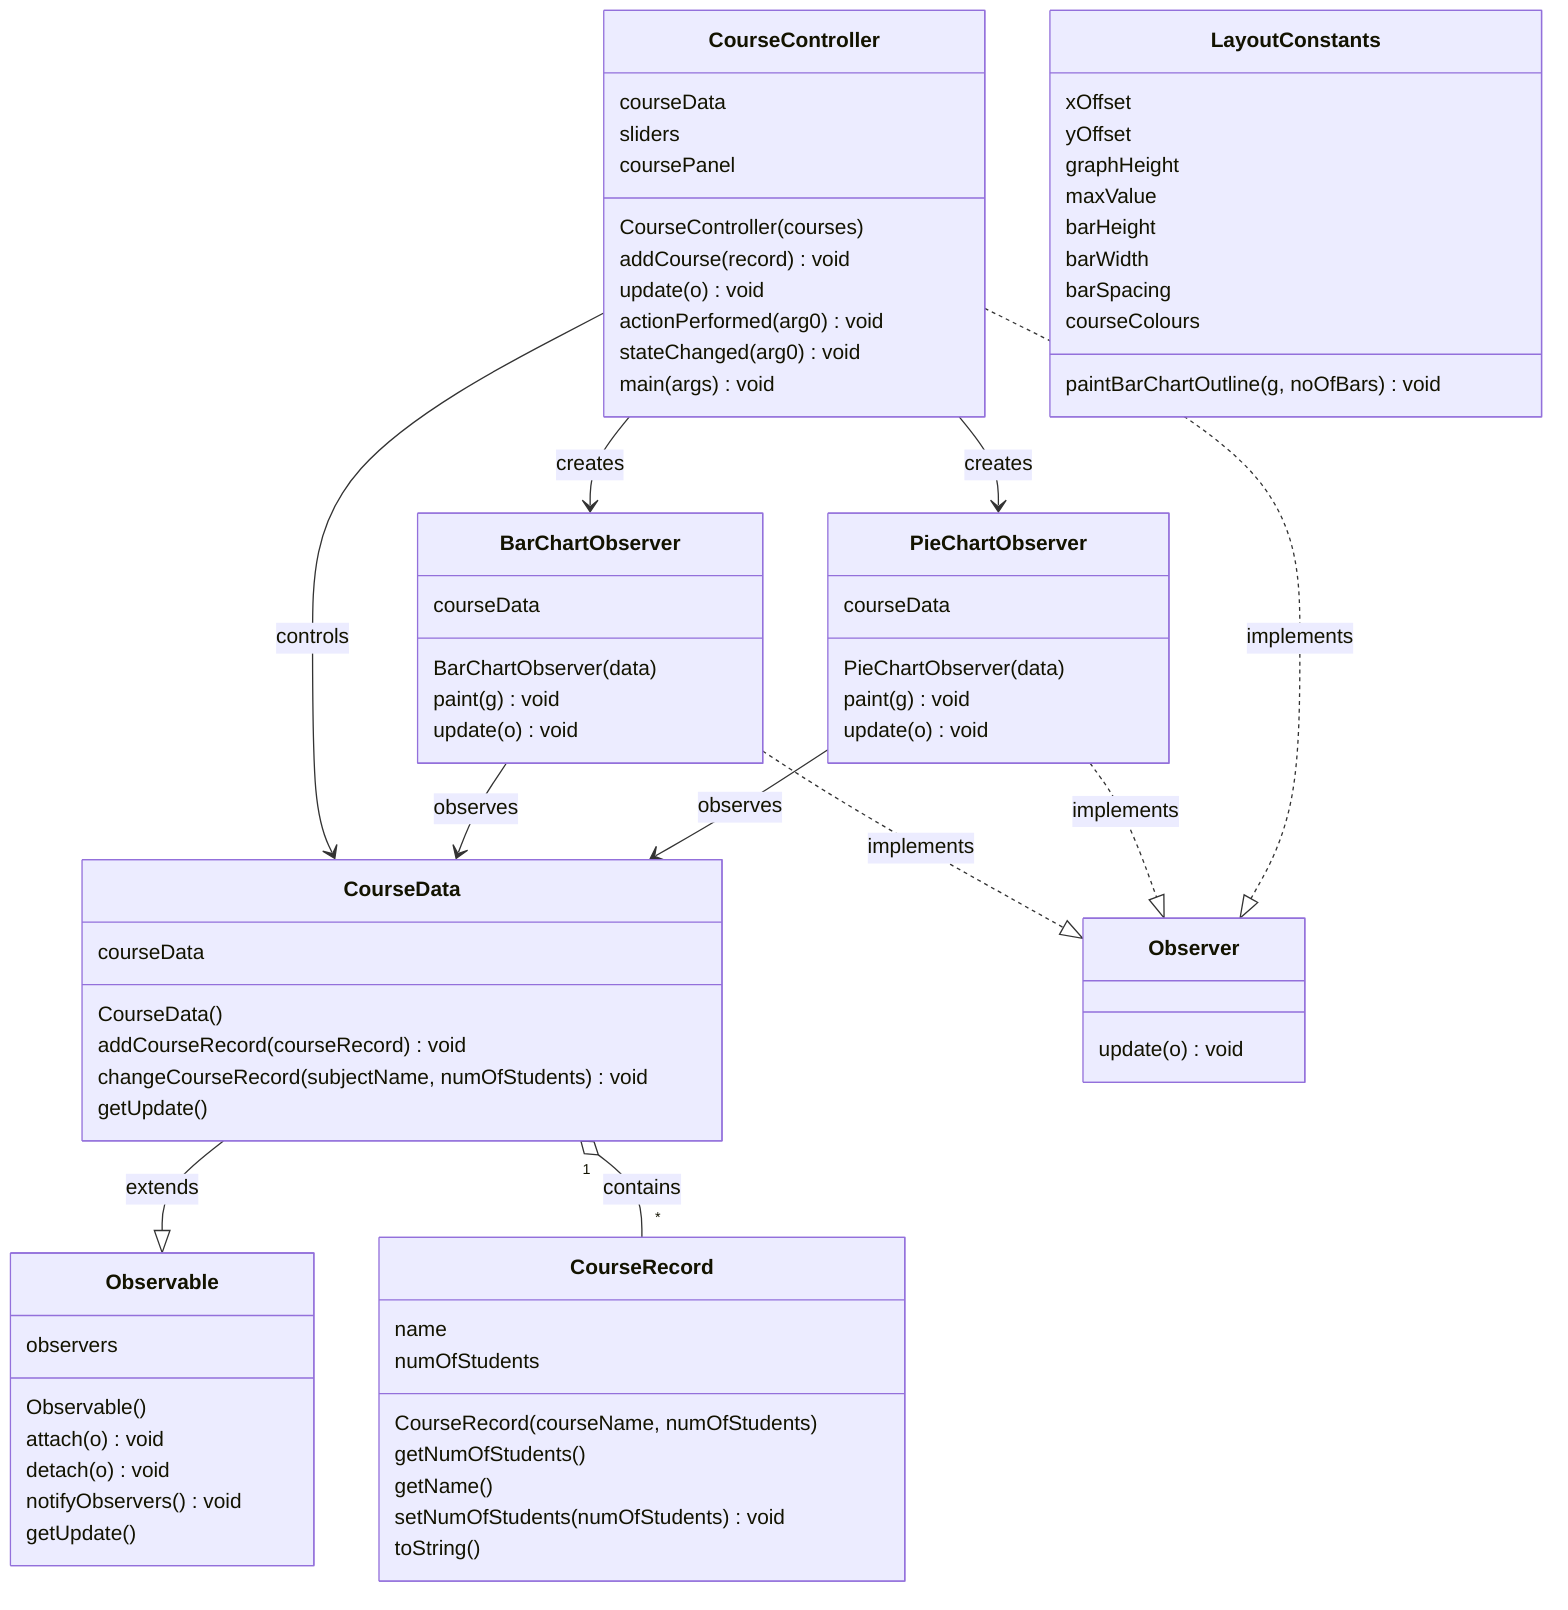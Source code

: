 classDiagram
  class BarChartObserver {
    courseData
    BarChartObserver(data)
    paint(g) void 
    update(o) void
  }

  class PieChartObserver {
    courseData
    PieChartObserver(data)
    paint(g) void 
    update(o) void
  }

  class CourseController {
    courseData
    sliders
    coursePanel
    CourseController(courses)
    addCourse(record) void
    update(o) void
    actionPerformed(arg0) void
    stateChanged(arg0) void
    main(args) void
  }

  class CourseData {
    courseData
    CourseData()
    addCourseRecord(courseRecord) void
    changeCourseRecord(subjectName, numOfStudents) void
    getUpdate() 
  }

  class CourseRecord {
    name
    numOfStudents
    CourseRecord(courseName, numOfStudents)
    getNumOfStudents() 
    getName() 
    setNumOfStudents(numOfStudents) void
    toString() 
  }

  class LayoutConstants {
    xOffset 
    yOffset 
    graphHeight 
    maxValue 
    barHeight 
    barWidth 
    barSpacing 
    courseColours 
    paintBarChartOutline(g, noOfBars) void
  }

  class Observable {
    observers
    Observable()
    attach(o) void
    detach(o) void
    notifyObservers() void
    getUpdate() 
  }

  class Observer {
    update(o) void
  }

  %% Relationships
  BarChartObserver ..|> Observer : implements
  PieChartObserver ..|> Observer : implements
  CourseController ..|> Observer : implements
  CourseData --|> Observable : extends
  CourseData "1" o-- "*" CourseRecord : contains
  CourseController --> CourseData : controls
  CourseController --> BarChartObserver : creates
  CourseController --> PieChartObserver : creates
  BarChartObserver --> CourseData : observes
  PieChartObserver --> CourseData : observes